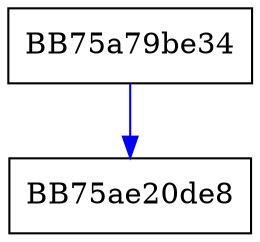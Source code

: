 digraph _lock_file {
  node [shape="box"];
  graph [splines=ortho];
  BB75a79be34 -> BB75ae20de8 [color="blue"];
}